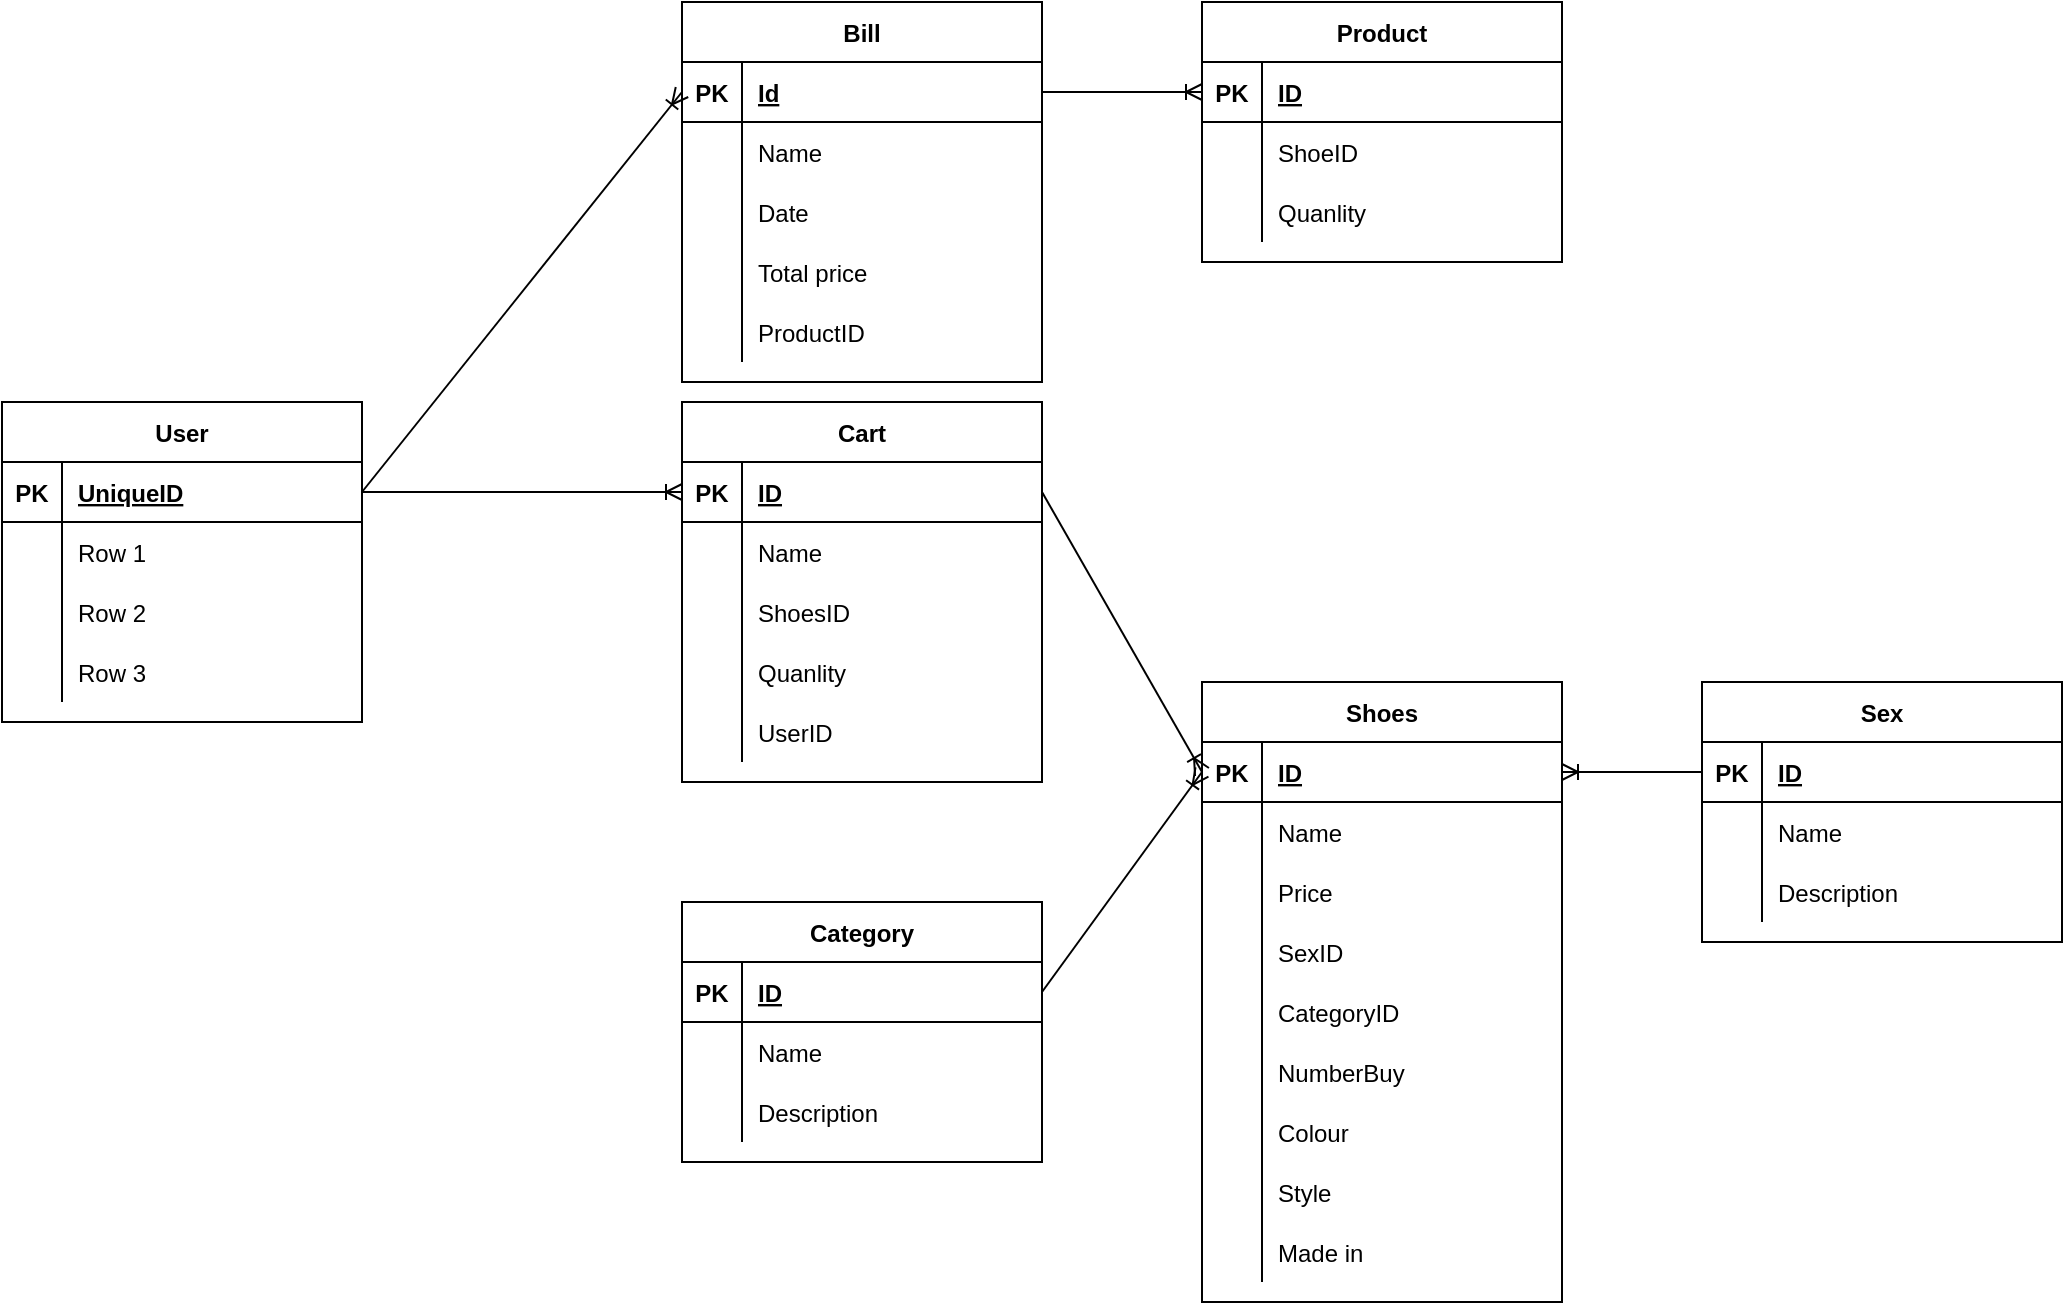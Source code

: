 <mxfile version="14.4.8" type="device"><diagram id="XvPfxsTJPOXD8KQ0q3t4" name="Page-1"><mxGraphModel dx="2272" dy="1894" grid="1" gridSize="10" guides="1" tooltips="1" connect="1" arrows="1" fold="1" page="1" pageScale="1" pageWidth="850" pageHeight="1100" math="0" shadow="0"><root><mxCell id="0"/><mxCell id="1" parent="0"/><mxCell id="mPLWmNlNvlaoWNMRBEPT-1" value="Category" style="shape=table;startSize=30;container=1;collapsible=1;childLayout=tableLayout;fixedRows=1;rowLines=0;fontStyle=1;align=center;resizeLast=1;" vertex="1" parent="1"><mxGeometry x="220" y="390" width="180" height="130" as="geometry"/></mxCell><mxCell id="mPLWmNlNvlaoWNMRBEPT-2" value="" style="shape=partialRectangle;collapsible=0;dropTarget=0;pointerEvents=0;fillColor=none;top=0;left=0;bottom=1;right=0;points=[[0,0.5],[1,0.5]];portConstraint=eastwest;" vertex="1" parent="mPLWmNlNvlaoWNMRBEPT-1"><mxGeometry y="30" width="180" height="30" as="geometry"/></mxCell><mxCell id="mPLWmNlNvlaoWNMRBEPT-3" value="PK" style="shape=partialRectangle;connectable=0;fillColor=none;top=0;left=0;bottom=0;right=0;fontStyle=1;overflow=hidden;" vertex="1" parent="mPLWmNlNvlaoWNMRBEPT-2"><mxGeometry width="30" height="30" as="geometry"/></mxCell><mxCell id="mPLWmNlNvlaoWNMRBEPT-4" value="ID" style="shape=partialRectangle;connectable=0;fillColor=none;top=0;left=0;bottom=0;right=0;align=left;spacingLeft=6;fontStyle=5;overflow=hidden;" vertex="1" parent="mPLWmNlNvlaoWNMRBEPT-2"><mxGeometry x="30" width="150" height="30" as="geometry"/></mxCell><mxCell id="mPLWmNlNvlaoWNMRBEPT-5" value="" style="shape=partialRectangle;collapsible=0;dropTarget=0;pointerEvents=0;fillColor=none;top=0;left=0;bottom=0;right=0;points=[[0,0.5],[1,0.5]];portConstraint=eastwest;" vertex="1" parent="mPLWmNlNvlaoWNMRBEPT-1"><mxGeometry y="60" width="180" height="30" as="geometry"/></mxCell><mxCell id="mPLWmNlNvlaoWNMRBEPT-6" value="" style="shape=partialRectangle;connectable=0;fillColor=none;top=0;left=0;bottom=0;right=0;editable=1;overflow=hidden;" vertex="1" parent="mPLWmNlNvlaoWNMRBEPT-5"><mxGeometry width="30" height="30" as="geometry"/></mxCell><mxCell id="mPLWmNlNvlaoWNMRBEPT-7" value="Name" style="shape=partialRectangle;connectable=0;fillColor=none;top=0;left=0;bottom=0;right=0;align=left;spacingLeft=6;overflow=hidden;" vertex="1" parent="mPLWmNlNvlaoWNMRBEPT-5"><mxGeometry x="30" width="150" height="30" as="geometry"/></mxCell><mxCell id="mPLWmNlNvlaoWNMRBEPT-8" value="" style="shape=partialRectangle;collapsible=0;dropTarget=0;pointerEvents=0;fillColor=none;top=0;left=0;bottom=0;right=0;points=[[0,0.5],[1,0.5]];portConstraint=eastwest;" vertex="1" parent="mPLWmNlNvlaoWNMRBEPT-1"><mxGeometry y="90" width="180" height="30" as="geometry"/></mxCell><mxCell id="mPLWmNlNvlaoWNMRBEPT-9" value="" style="shape=partialRectangle;connectable=0;fillColor=none;top=0;left=0;bottom=0;right=0;editable=1;overflow=hidden;" vertex="1" parent="mPLWmNlNvlaoWNMRBEPT-8"><mxGeometry width="30" height="30" as="geometry"/></mxCell><mxCell id="mPLWmNlNvlaoWNMRBEPT-10" value="Description" style="shape=partialRectangle;connectable=0;fillColor=none;top=0;left=0;bottom=0;right=0;align=left;spacingLeft=6;overflow=hidden;" vertex="1" parent="mPLWmNlNvlaoWNMRBEPT-8"><mxGeometry x="30" width="150" height="30" as="geometry"/></mxCell><mxCell id="mPLWmNlNvlaoWNMRBEPT-17" value="Shoes" style="shape=table;startSize=30;container=1;collapsible=1;childLayout=tableLayout;fixedRows=1;rowLines=0;fontStyle=1;align=center;resizeLast=1;" vertex="1" parent="1"><mxGeometry x="480" y="280" width="180" height="310" as="geometry"/></mxCell><mxCell id="mPLWmNlNvlaoWNMRBEPT-18" value="" style="shape=partialRectangle;collapsible=0;dropTarget=0;pointerEvents=0;fillColor=none;top=0;left=0;bottom=1;right=0;points=[[0,0.5],[1,0.5]];portConstraint=eastwest;" vertex="1" parent="mPLWmNlNvlaoWNMRBEPT-17"><mxGeometry y="30" width="180" height="30" as="geometry"/></mxCell><mxCell id="mPLWmNlNvlaoWNMRBEPT-19" value="PK" style="shape=partialRectangle;connectable=0;fillColor=none;top=0;left=0;bottom=0;right=0;fontStyle=1;overflow=hidden;" vertex="1" parent="mPLWmNlNvlaoWNMRBEPT-18"><mxGeometry width="30" height="30" as="geometry"/></mxCell><mxCell id="mPLWmNlNvlaoWNMRBEPT-20" value="ID" style="shape=partialRectangle;connectable=0;fillColor=none;top=0;left=0;bottom=0;right=0;align=left;spacingLeft=6;fontStyle=5;overflow=hidden;" vertex="1" parent="mPLWmNlNvlaoWNMRBEPT-18"><mxGeometry x="30" width="150" height="30" as="geometry"/></mxCell><mxCell id="mPLWmNlNvlaoWNMRBEPT-21" value="" style="shape=partialRectangle;collapsible=0;dropTarget=0;pointerEvents=0;fillColor=none;top=0;left=0;bottom=0;right=0;points=[[0,0.5],[1,0.5]];portConstraint=eastwest;" vertex="1" parent="mPLWmNlNvlaoWNMRBEPT-17"><mxGeometry y="60" width="180" height="30" as="geometry"/></mxCell><mxCell id="mPLWmNlNvlaoWNMRBEPT-22" value="" style="shape=partialRectangle;connectable=0;fillColor=none;top=0;left=0;bottom=0;right=0;editable=1;overflow=hidden;" vertex="1" parent="mPLWmNlNvlaoWNMRBEPT-21"><mxGeometry width="30" height="30" as="geometry"/></mxCell><mxCell id="mPLWmNlNvlaoWNMRBEPT-23" value="Name" style="shape=partialRectangle;connectable=0;fillColor=none;top=0;left=0;bottom=0;right=0;align=left;spacingLeft=6;overflow=hidden;" vertex="1" parent="mPLWmNlNvlaoWNMRBEPT-21"><mxGeometry x="30" width="150" height="30" as="geometry"/></mxCell><mxCell id="mPLWmNlNvlaoWNMRBEPT-24" value="" style="shape=partialRectangle;collapsible=0;dropTarget=0;pointerEvents=0;fillColor=none;top=0;left=0;bottom=0;right=0;points=[[0,0.5],[1,0.5]];portConstraint=eastwest;" vertex="1" parent="mPLWmNlNvlaoWNMRBEPT-17"><mxGeometry y="90" width="180" height="30" as="geometry"/></mxCell><mxCell id="mPLWmNlNvlaoWNMRBEPT-25" value="" style="shape=partialRectangle;connectable=0;fillColor=none;top=0;left=0;bottom=0;right=0;editable=1;overflow=hidden;" vertex="1" parent="mPLWmNlNvlaoWNMRBEPT-24"><mxGeometry width="30" height="30" as="geometry"/></mxCell><mxCell id="mPLWmNlNvlaoWNMRBEPT-26" value="Price" style="shape=partialRectangle;connectable=0;fillColor=none;top=0;left=0;bottom=0;right=0;align=left;spacingLeft=6;overflow=hidden;" vertex="1" parent="mPLWmNlNvlaoWNMRBEPT-24"><mxGeometry x="30" width="150" height="30" as="geometry"/></mxCell><mxCell id="mPLWmNlNvlaoWNMRBEPT-27" value="" style="shape=partialRectangle;collapsible=0;dropTarget=0;pointerEvents=0;fillColor=none;top=0;left=0;bottom=0;right=0;points=[[0,0.5],[1,0.5]];portConstraint=eastwest;" vertex="1" parent="mPLWmNlNvlaoWNMRBEPT-17"><mxGeometry y="120" width="180" height="30" as="geometry"/></mxCell><mxCell id="mPLWmNlNvlaoWNMRBEPT-28" value="" style="shape=partialRectangle;connectable=0;fillColor=none;top=0;left=0;bottom=0;right=0;editable=1;overflow=hidden;" vertex="1" parent="mPLWmNlNvlaoWNMRBEPT-27"><mxGeometry width="30" height="30" as="geometry"/></mxCell><mxCell id="mPLWmNlNvlaoWNMRBEPT-29" value="SexID" style="shape=partialRectangle;connectable=0;fillColor=none;top=0;left=0;bottom=0;right=0;align=left;spacingLeft=6;overflow=hidden;" vertex="1" parent="mPLWmNlNvlaoWNMRBEPT-27"><mxGeometry x="30" width="150" height="30" as="geometry"/></mxCell><mxCell id="mPLWmNlNvlaoWNMRBEPT-30" value="" style="shape=partialRectangle;collapsible=0;dropTarget=0;pointerEvents=0;fillColor=none;top=0;left=0;bottom=0;right=0;points=[[0,0.5],[1,0.5]];portConstraint=eastwest;" vertex="1" parent="mPLWmNlNvlaoWNMRBEPT-17"><mxGeometry y="150" width="180" height="30" as="geometry"/></mxCell><mxCell id="mPLWmNlNvlaoWNMRBEPT-31" value="" style="shape=partialRectangle;connectable=0;fillColor=none;top=0;left=0;bottom=0;right=0;editable=1;overflow=hidden;" vertex="1" parent="mPLWmNlNvlaoWNMRBEPT-30"><mxGeometry width="30" height="30" as="geometry"/></mxCell><mxCell id="mPLWmNlNvlaoWNMRBEPT-32" value="CategoryID" style="shape=partialRectangle;connectable=0;fillColor=none;top=0;left=0;bottom=0;right=0;align=left;spacingLeft=6;overflow=hidden;" vertex="1" parent="mPLWmNlNvlaoWNMRBEPT-30"><mxGeometry x="30" width="150" height="30" as="geometry"/></mxCell><mxCell id="mPLWmNlNvlaoWNMRBEPT-33" value="" style="shape=partialRectangle;collapsible=0;dropTarget=0;pointerEvents=0;fillColor=none;top=0;left=0;bottom=0;right=0;points=[[0,0.5],[1,0.5]];portConstraint=eastwest;" vertex="1" parent="mPLWmNlNvlaoWNMRBEPT-17"><mxGeometry y="180" width="180" height="30" as="geometry"/></mxCell><mxCell id="mPLWmNlNvlaoWNMRBEPT-34" value="" style="shape=partialRectangle;connectable=0;fillColor=none;top=0;left=0;bottom=0;right=0;editable=1;overflow=hidden;" vertex="1" parent="mPLWmNlNvlaoWNMRBEPT-33"><mxGeometry width="30" height="30" as="geometry"/></mxCell><mxCell id="mPLWmNlNvlaoWNMRBEPT-35" value="NumberBuy" style="shape=partialRectangle;connectable=0;fillColor=none;top=0;left=0;bottom=0;right=0;align=left;spacingLeft=6;overflow=hidden;" vertex="1" parent="mPLWmNlNvlaoWNMRBEPT-33"><mxGeometry x="30" width="150" height="30" as="geometry"/></mxCell><mxCell id="mPLWmNlNvlaoWNMRBEPT-98" value="" style="shape=partialRectangle;collapsible=0;dropTarget=0;pointerEvents=0;fillColor=none;top=0;left=0;bottom=0;right=0;points=[[0,0.5],[1,0.5]];portConstraint=eastwest;" vertex="1" parent="mPLWmNlNvlaoWNMRBEPT-17"><mxGeometry y="210" width="180" height="30" as="geometry"/></mxCell><mxCell id="mPLWmNlNvlaoWNMRBEPT-99" value="" style="shape=partialRectangle;connectable=0;fillColor=none;top=0;left=0;bottom=0;right=0;editable=1;overflow=hidden;" vertex="1" parent="mPLWmNlNvlaoWNMRBEPT-98"><mxGeometry width="30" height="30" as="geometry"/></mxCell><mxCell id="mPLWmNlNvlaoWNMRBEPT-100" value="Colour " style="shape=partialRectangle;connectable=0;fillColor=none;top=0;left=0;bottom=0;right=0;align=left;spacingLeft=6;overflow=hidden;" vertex="1" parent="mPLWmNlNvlaoWNMRBEPT-98"><mxGeometry x="30" width="150" height="30" as="geometry"/></mxCell><mxCell id="mPLWmNlNvlaoWNMRBEPT-101" value="" style="shape=partialRectangle;collapsible=0;dropTarget=0;pointerEvents=0;fillColor=none;top=0;left=0;bottom=0;right=0;points=[[0,0.5],[1,0.5]];portConstraint=eastwest;" vertex="1" parent="mPLWmNlNvlaoWNMRBEPT-17"><mxGeometry y="240" width="180" height="30" as="geometry"/></mxCell><mxCell id="mPLWmNlNvlaoWNMRBEPT-102" value="" style="shape=partialRectangle;connectable=0;fillColor=none;top=0;left=0;bottom=0;right=0;editable=1;overflow=hidden;" vertex="1" parent="mPLWmNlNvlaoWNMRBEPT-101"><mxGeometry width="30" height="30" as="geometry"/></mxCell><mxCell id="mPLWmNlNvlaoWNMRBEPT-103" value="Style" style="shape=partialRectangle;connectable=0;fillColor=none;top=0;left=0;bottom=0;right=0;align=left;spacingLeft=6;overflow=hidden;" vertex="1" parent="mPLWmNlNvlaoWNMRBEPT-101"><mxGeometry x="30" width="150" height="30" as="geometry"/></mxCell><mxCell id="mPLWmNlNvlaoWNMRBEPT-104" value="" style="shape=partialRectangle;collapsible=0;dropTarget=0;pointerEvents=0;fillColor=none;top=0;left=0;bottom=0;right=0;points=[[0,0.5],[1,0.5]];portConstraint=eastwest;" vertex="1" parent="mPLWmNlNvlaoWNMRBEPT-17"><mxGeometry y="270" width="180" height="30" as="geometry"/></mxCell><mxCell id="mPLWmNlNvlaoWNMRBEPT-105" value="" style="shape=partialRectangle;connectable=0;fillColor=none;top=0;left=0;bottom=0;right=0;editable=1;overflow=hidden;" vertex="1" parent="mPLWmNlNvlaoWNMRBEPT-104"><mxGeometry width="30" height="30" as="geometry"/></mxCell><mxCell id="mPLWmNlNvlaoWNMRBEPT-106" value="Made in" style="shape=partialRectangle;connectable=0;fillColor=none;top=0;left=0;bottom=0;right=0;align=left;spacingLeft=6;overflow=hidden;" vertex="1" parent="mPLWmNlNvlaoWNMRBEPT-104"><mxGeometry x="30" width="150" height="30" as="geometry"/></mxCell><mxCell id="mPLWmNlNvlaoWNMRBEPT-36" value="" style="fontSize=12;html=1;endArrow=ERoneToMany;exitX=1;exitY=0.5;exitDx=0;exitDy=0;entryX=0;entryY=0.5;entryDx=0;entryDy=0;" edge="1" parent="1" source="mPLWmNlNvlaoWNMRBEPT-2" target="mPLWmNlNvlaoWNMRBEPT-18"><mxGeometry width="100" height="100" relative="1" as="geometry"><mxPoint x="300" y="660" as="sourcePoint"/><mxPoint x="400" y="560" as="targetPoint"/></mxGeometry></mxCell><mxCell id="mPLWmNlNvlaoWNMRBEPT-37" value="Sex" style="shape=table;startSize=30;container=1;collapsible=1;childLayout=tableLayout;fixedRows=1;rowLines=0;fontStyle=1;align=center;resizeLast=1;" vertex="1" parent="1"><mxGeometry x="730" y="280" width="180" height="130" as="geometry"/></mxCell><mxCell id="mPLWmNlNvlaoWNMRBEPT-38" value="" style="shape=partialRectangle;collapsible=0;dropTarget=0;pointerEvents=0;fillColor=none;top=0;left=0;bottom=1;right=0;points=[[0,0.5],[1,0.5]];portConstraint=eastwest;" vertex="1" parent="mPLWmNlNvlaoWNMRBEPT-37"><mxGeometry y="30" width="180" height="30" as="geometry"/></mxCell><mxCell id="mPLWmNlNvlaoWNMRBEPT-39" value="PK" style="shape=partialRectangle;connectable=0;fillColor=none;top=0;left=0;bottom=0;right=0;fontStyle=1;overflow=hidden;" vertex="1" parent="mPLWmNlNvlaoWNMRBEPT-38"><mxGeometry width="30" height="30" as="geometry"/></mxCell><mxCell id="mPLWmNlNvlaoWNMRBEPT-40" value="ID" style="shape=partialRectangle;connectable=0;fillColor=none;top=0;left=0;bottom=0;right=0;align=left;spacingLeft=6;fontStyle=5;overflow=hidden;" vertex="1" parent="mPLWmNlNvlaoWNMRBEPT-38"><mxGeometry x="30" width="150" height="30" as="geometry"/></mxCell><mxCell id="mPLWmNlNvlaoWNMRBEPT-41" value="" style="shape=partialRectangle;collapsible=0;dropTarget=0;pointerEvents=0;fillColor=none;top=0;left=0;bottom=0;right=0;points=[[0,0.5],[1,0.5]];portConstraint=eastwest;" vertex="1" parent="mPLWmNlNvlaoWNMRBEPT-37"><mxGeometry y="60" width="180" height="30" as="geometry"/></mxCell><mxCell id="mPLWmNlNvlaoWNMRBEPT-42" value="" style="shape=partialRectangle;connectable=0;fillColor=none;top=0;left=0;bottom=0;right=0;editable=1;overflow=hidden;" vertex="1" parent="mPLWmNlNvlaoWNMRBEPT-41"><mxGeometry width="30" height="30" as="geometry"/></mxCell><mxCell id="mPLWmNlNvlaoWNMRBEPT-43" value="Name" style="shape=partialRectangle;connectable=0;fillColor=none;top=0;left=0;bottom=0;right=0;align=left;spacingLeft=6;overflow=hidden;" vertex="1" parent="mPLWmNlNvlaoWNMRBEPT-41"><mxGeometry x="30" width="150" height="30" as="geometry"/></mxCell><mxCell id="mPLWmNlNvlaoWNMRBEPT-44" value="" style="shape=partialRectangle;collapsible=0;dropTarget=0;pointerEvents=0;fillColor=none;top=0;left=0;bottom=0;right=0;points=[[0,0.5],[1,0.5]];portConstraint=eastwest;" vertex="1" parent="mPLWmNlNvlaoWNMRBEPT-37"><mxGeometry y="90" width="180" height="30" as="geometry"/></mxCell><mxCell id="mPLWmNlNvlaoWNMRBEPT-45" value="" style="shape=partialRectangle;connectable=0;fillColor=none;top=0;left=0;bottom=0;right=0;editable=1;overflow=hidden;" vertex="1" parent="mPLWmNlNvlaoWNMRBEPT-44"><mxGeometry width="30" height="30" as="geometry"/></mxCell><mxCell id="mPLWmNlNvlaoWNMRBEPT-46" value="Description" style="shape=partialRectangle;connectable=0;fillColor=none;top=0;left=0;bottom=0;right=0;align=left;spacingLeft=6;overflow=hidden;" vertex="1" parent="mPLWmNlNvlaoWNMRBEPT-44"><mxGeometry x="30" width="150" height="30" as="geometry"/></mxCell><mxCell id="mPLWmNlNvlaoWNMRBEPT-50" value="" style="fontSize=12;html=1;endArrow=ERoneToMany;exitX=0;exitY=0.5;exitDx=0;exitDy=0;entryX=1;entryY=0.5;entryDx=0;entryDy=0;" edge="1" parent="1" source="mPLWmNlNvlaoWNMRBEPT-38" target="mPLWmNlNvlaoWNMRBEPT-18"><mxGeometry width="100" height="100" relative="1" as="geometry"><mxPoint x="360" y="570" as="sourcePoint"/><mxPoint x="460" y="470" as="targetPoint"/></mxGeometry></mxCell><mxCell id="mPLWmNlNvlaoWNMRBEPT-51" value="Cart" style="shape=table;startSize=30;container=1;collapsible=1;childLayout=tableLayout;fixedRows=1;rowLines=0;fontStyle=1;align=center;resizeLast=1;" vertex="1" parent="1"><mxGeometry x="220" y="140" width="180" height="190" as="geometry"/></mxCell><mxCell id="mPLWmNlNvlaoWNMRBEPT-52" value="" style="shape=partialRectangle;collapsible=0;dropTarget=0;pointerEvents=0;fillColor=none;top=0;left=0;bottom=1;right=0;points=[[0,0.5],[1,0.5]];portConstraint=eastwest;" vertex="1" parent="mPLWmNlNvlaoWNMRBEPT-51"><mxGeometry y="30" width="180" height="30" as="geometry"/></mxCell><mxCell id="mPLWmNlNvlaoWNMRBEPT-53" value="PK" style="shape=partialRectangle;connectable=0;fillColor=none;top=0;left=0;bottom=0;right=0;fontStyle=1;overflow=hidden;" vertex="1" parent="mPLWmNlNvlaoWNMRBEPT-52"><mxGeometry width="30" height="30" as="geometry"/></mxCell><mxCell id="mPLWmNlNvlaoWNMRBEPT-54" value="ID" style="shape=partialRectangle;connectable=0;fillColor=none;top=0;left=0;bottom=0;right=0;align=left;spacingLeft=6;fontStyle=5;overflow=hidden;" vertex="1" parent="mPLWmNlNvlaoWNMRBEPT-52"><mxGeometry x="30" width="150" height="30" as="geometry"/></mxCell><mxCell id="mPLWmNlNvlaoWNMRBEPT-55" value="" style="shape=partialRectangle;collapsible=0;dropTarget=0;pointerEvents=0;fillColor=none;top=0;left=0;bottom=0;right=0;points=[[0,0.5],[1,0.5]];portConstraint=eastwest;" vertex="1" parent="mPLWmNlNvlaoWNMRBEPT-51"><mxGeometry y="60" width="180" height="30" as="geometry"/></mxCell><mxCell id="mPLWmNlNvlaoWNMRBEPT-56" value="" style="shape=partialRectangle;connectable=0;fillColor=none;top=0;left=0;bottom=0;right=0;editable=1;overflow=hidden;" vertex="1" parent="mPLWmNlNvlaoWNMRBEPT-55"><mxGeometry width="30" height="30" as="geometry"/></mxCell><mxCell id="mPLWmNlNvlaoWNMRBEPT-57" value="Name" style="shape=partialRectangle;connectable=0;fillColor=none;top=0;left=0;bottom=0;right=0;align=left;spacingLeft=6;overflow=hidden;" vertex="1" parent="mPLWmNlNvlaoWNMRBEPT-55"><mxGeometry x="30" width="150" height="30" as="geometry"/></mxCell><mxCell id="mPLWmNlNvlaoWNMRBEPT-64" value="" style="shape=partialRectangle;collapsible=0;dropTarget=0;pointerEvents=0;fillColor=none;top=0;left=0;bottom=0;right=0;points=[[0,0.5],[1,0.5]];portConstraint=eastwest;" vertex="1" parent="mPLWmNlNvlaoWNMRBEPT-51"><mxGeometry y="90" width="180" height="30" as="geometry"/></mxCell><mxCell id="mPLWmNlNvlaoWNMRBEPT-65" value="" style="shape=partialRectangle;connectable=0;fillColor=none;top=0;left=0;bottom=0;right=0;editable=1;overflow=hidden;" vertex="1" parent="mPLWmNlNvlaoWNMRBEPT-64"><mxGeometry width="30" height="30" as="geometry"/></mxCell><mxCell id="mPLWmNlNvlaoWNMRBEPT-66" value="ShoesID" style="shape=partialRectangle;connectable=0;fillColor=none;top=0;left=0;bottom=0;right=0;align=left;spacingLeft=6;overflow=hidden;" vertex="1" parent="mPLWmNlNvlaoWNMRBEPT-64"><mxGeometry x="30" width="150" height="30" as="geometry"/></mxCell><mxCell id="mPLWmNlNvlaoWNMRBEPT-82" value="" style="shape=partialRectangle;collapsible=0;dropTarget=0;pointerEvents=0;fillColor=none;top=0;left=0;bottom=0;right=0;points=[[0,0.5],[1,0.5]];portConstraint=eastwest;" vertex="1" parent="mPLWmNlNvlaoWNMRBEPT-51"><mxGeometry y="120" width="180" height="30" as="geometry"/></mxCell><mxCell id="mPLWmNlNvlaoWNMRBEPT-83" value="" style="shape=partialRectangle;connectable=0;fillColor=none;top=0;left=0;bottom=0;right=0;editable=1;overflow=hidden;" vertex="1" parent="mPLWmNlNvlaoWNMRBEPT-82"><mxGeometry width="30" height="30" as="geometry"/></mxCell><mxCell id="mPLWmNlNvlaoWNMRBEPT-84" value="Quanlity" style="shape=partialRectangle;connectable=0;fillColor=none;top=0;left=0;bottom=0;right=0;align=left;spacingLeft=6;overflow=hidden;" vertex="1" parent="mPLWmNlNvlaoWNMRBEPT-82"><mxGeometry x="30" width="150" height="30" as="geometry"/></mxCell><mxCell id="mPLWmNlNvlaoWNMRBEPT-58" value="" style="shape=partialRectangle;collapsible=0;dropTarget=0;pointerEvents=0;fillColor=none;top=0;left=0;bottom=0;right=0;points=[[0,0.5],[1,0.5]];portConstraint=eastwest;" vertex="1" parent="mPLWmNlNvlaoWNMRBEPT-51"><mxGeometry y="150" width="180" height="30" as="geometry"/></mxCell><mxCell id="mPLWmNlNvlaoWNMRBEPT-59" value="" style="shape=partialRectangle;connectable=0;fillColor=none;top=0;left=0;bottom=0;right=0;editable=1;overflow=hidden;" vertex="1" parent="mPLWmNlNvlaoWNMRBEPT-58"><mxGeometry width="30" height="30" as="geometry"/></mxCell><mxCell id="mPLWmNlNvlaoWNMRBEPT-60" value="UserID" style="shape=partialRectangle;connectable=0;fillColor=none;top=0;left=0;bottom=0;right=0;align=left;spacingLeft=6;overflow=hidden;" vertex="1" parent="mPLWmNlNvlaoWNMRBEPT-58"><mxGeometry x="30" width="150" height="30" as="geometry"/></mxCell><mxCell id="mPLWmNlNvlaoWNMRBEPT-67" value="" style="fontSize=12;html=1;endArrow=ERoneToMany;exitX=1;exitY=0.5;exitDx=0;exitDy=0;entryX=0;entryY=0.5;entryDx=0;entryDy=0;" edge="1" parent="1" source="mPLWmNlNvlaoWNMRBEPT-52" target="mPLWmNlNvlaoWNMRBEPT-18"><mxGeometry width="100" height="100" relative="1" as="geometry"><mxPoint x="500" y="230" as="sourcePoint"/><mxPoint x="600" y="130" as="targetPoint"/></mxGeometry></mxCell><mxCell id="mPLWmNlNvlaoWNMRBEPT-68" value="User" style="shape=table;startSize=30;container=1;collapsible=1;childLayout=tableLayout;fixedRows=1;rowLines=0;fontStyle=1;align=center;resizeLast=1;" vertex="1" parent="1"><mxGeometry x="-120" y="140" width="180" height="160" as="geometry"/></mxCell><mxCell id="mPLWmNlNvlaoWNMRBEPT-69" value="" style="shape=partialRectangle;collapsible=0;dropTarget=0;pointerEvents=0;fillColor=none;top=0;left=0;bottom=1;right=0;points=[[0,0.5],[1,0.5]];portConstraint=eastwest;" vertex="1" parent="mPLWmNlNvlaoWNMRBEPT-68"><mxGeometry y="30" width="180" height="30" as="geometry"/></mxCell><mxCell id="mPLWmNlNvlaoWNMRBEPT-70" value="PK" style="shape=partialRectangle;connectable=0;fillColor=none;top=0;left=0;bottom=0;right=0;fontStyle=1;overflow=hidden;" vertex="1" parent="mPLWmNlNvlaoWNMRBEPT-69"><mxGeometry width="30" height="30" as="geometry"/></mxCell><mxCell id="mPLWmNlNvlaoWNMRBEPT-71" value="UniqueID" style="shape=partialRectangle;connectable=0;fillColor=none;top=0;left=0;bottom=0;right=0;align=left;spacingLeft=6;fontStyle=5;overflow=hidden;" vertex="1" parent="mPLWmNlNvlaoWNMRBEPT-69"><mxGeometry x="30" width="150" height="30" as="geometry"/></mxCell><mxCell id="mPLWmNlNvlaoWNMRBEPT-72" value="" style="shape=partialRectangle;collapsible=0;dropTarget=0;pointerEvents=0;fillColor=none;top=0;left=0;bottom=0;right=0;points=[[0,0.5],[1,0.5]];portConstraint=eastwest;" vertex="1" parent="mPLWmNlNvlaoWNMRBEPT-68"><mxGeometry y="60" width="180" height="30" as="geometry"/></mxCell><mxCell id="mPLWmNlNvlaoWNMRBEPT-73" value="" style="shape=partialRectangle;connectable=0;fillColor=none;top=0;left=0;bottom=0;right=0;editable=1;overflow=hidden;" vertex="1" parent="mPLWmNlNvlaoWNMRBEPT-72"><mxGeometry width="30" height="30" as="geometry"/></mxCell><mxCell id="mPLWmNlNvlaoWNMRBEPT-74" value="Row 1" style="shape=partialRectangle;connectable=0;fillColor=none;top=0;left=0;bottom=0;right=0;align=left;spacingLeft=6;overflow=hidden;" vertex="1" parent="mPLWmNlNvlaoWNMRBEPT-72"><mxGeometry x="30" width="150" height="30" as="geometry"/></mxCell><mxCell id="mPLWmNlNvlaoWNMRBEPT-75" value="" style="shape=partialRectangle;collapsible=0;dropTarget=0;pointerEvents=0;fillColor=none;top=0;left=0;bottom=0;right=0;points=[[0,0.5],[1,0.5]];portConstraint=eastwest;" vertex="1" parent="mPLWmNlNvlaoWNMRBEPT-68"><mxGeometry y="90" width="180" height="30" as="geometry"/></mxCell><mxCell id="mPLWmNlNvlaoWNMRBEPT-76" value="" style="shape=partialRectangle;connectable=0;fillColor=none;top=0;left=0;bottom=0;right=0;editable=1;overflow=hidden;" vertex="1" parent="mPLWmNlNvlaoWNMRBEPT-75"><mxGeometry width="30" height="30" as="geometry"/></mxCell><mxCell id="mPLWmNlNvlaoWNMRBEPT-77" value="Row 2" style="shape=partialRectangle;connectable=0;fillColor=none;top=0;left=0;bottom=0;right=0;align=left;spacingLeft=6;overflow=hidden;" vertex="1" parent="mPLWmNlNvlaoWNMRBEPT-75"><mxGeometry x="30" width="150" height="30" as="geometry"/></mxCell><mxCell id="mPLWmNlNvlaoWNMRBEPT-78" value="" style="shape=partialRectangle;collapsible=0;dropTarget=0;pointerEvents=0;fillColor=none;top=0;left=0;bottom=0;right=0;points=[[0,0.5],[1,0.5]];portConstraint=eastwest;" vertex="1" parent="mPLWmNlNvlaoWNMRBEPT-68"><mxGeometry y="120" width="180" height="30" as="geometry"/></mxCell><mxCell id="mPLWmNlNvlaoWNMRBEPT-79" value="" style="shape=partialRectangle;connectable=0;fillColor=none;top=0;left=0;bottom=0;right=0;editable=1;overflow=hidden;" vertex="1" parent="mPLWmNlNvlaoWNMRBEPT-78"><mxGeometry width="30" height="30" as="geometry"/></mxCell><mxCell id="mPLWmNlNvlaoWNMRBEPT-80" value="Row 3" style="shape=partialRectangle;connectable=0;fillColor=none;top=0;left=0;bottom=0;right=0;align=left;spacingLeft=6;overflow=hidden;" vertex="1" parent="mPLWmNlNvlaoWNMRBEPT-78"><mxGeometry x="30" width="150" height="30" as="geometry"/></mxCell><mxCell id="mPLWmNlNvlaoWNMRBEPT-81" value="" style="fontSize=12;html=1;endArrow=ERoneToMany;exitX=1;exitY=0.5;exitDx=0;exitDy=0;entryX=0;entryY=0.5;entryDx=0;entryDy=0;" edge="1" parent="1" source="mPLWmNlNvlaoWNMRBEPT-69" target="mPLWmNlNvlaoWNMRBEPT-52"><mxGeometry width="100" height="100" relative="1" as="geometry"><mxPoint x="640" y="150" as="sourcePoint"/><mxPoint x="740" y="50" as="targetPoint"/></mxGeometry></mxCell><mxCell id="mPLWmNlNvlaoWNMRBEPT-85" value="Bill" style="shape=table;startSize=30;container=1;collapsible=1;childLayout=tableLayout;fixedRows=1;rowLines=0;fontStyle=1;align=center;resizeLast=1;" vertex="1" parent="1"><mxGeometry x="220" y="-60" width="180" height="190" as="geometry"/></mxCell><mxCell id="mPLWmNlNvlaoWNMRBEPT-86" value="" style="shape=partialRectangle;collapsible=0;dropTarget=0;pointerEvents=0;fillColor=none;top=0;left=0;bottom=1;right=0;points=[[0,0.5],[1,0.5]];portConstraint=eastwest;" vertex="1" parent="mPLWmNlNvlaoWNMRBEPT-85"><mxGeometry y="30" width="180" height="30" as="geometry"/></mxCell><mxCell id="mPLWmNlNvlaoWNMRBEPT-87" value="PK" style="shape=partialRectangle;connectable=0;fillColor=none;top=0;left=0;bottom=0;right=0;fontStyle=1;overflow=hidden;" vertex="1" parent="mPLWmNlNvlaoWNMRBEPT-86"><mxGeometry width="30" height="30" as="geometry"/></mxCell><mxCell id="mPLWmNlNvlaoWNMRBEPT-88" value="Id" style="shape=partialRectangle;connectable=0;fillColor=none;top=0;left=0;bottom=0;right=0;align=left;spacingLeft=6;fontStyle=5;overflow=hidden;" vertex="1" parent="mPLWmNlNvlaoWNMRBEPT-86"><mxGeometry x="30" width="150" height="30" as="geometry"/></mxCell><mxCell id="mPLWmNlNvlaoWNMRBEPT-89" value="" style="shape=partialRectangle;collapsible=0;dropTarget=0;pointerEvents=0;fillColor=none;top=0;left=0;bottom=0;right=0;points=[[0,0.5],[1,0.5]];portConstraint=eastwest;" vertex="1" parent="mPLWmNlNvlaoWNMRBEPT-85"><mxGeometry y="60" width="180" height="30" as="geometry"/></mxCell><mxCell id="mPLWmNlNvlaoWNMRBEPT-90" value="" style="shape=partialRectangle;connectable=0;fillColor=none;top=0;left=0;bottom=0;right=0;editable=1;overflow=hidden;" vertex="1" parent="mPLWmNlNvlaoWNMRBEPT-89"><mxGeometry width="30" height="30" as="geometry"/></mxCell><mxCell id="mPLWmNlNvlaoWNMRBEPT-91" value="Name" style="shape=partialRectangle;connectable=0;fillColor=none;top=0;left=0;bottom=0;right=0;align=left;spacingLeft=6;overflow=hidden;" vertex="1" parent="mPLWmNlNvlaoWNMRBEPT-89"><mxGeometry x="30" width="150" height="30" as="geometry"/></mxCell><mxCell id="mPLWmNlNvlaoWNMRBEPT-92" value="" style="shape=partialRectangle;collapsible=0;dropTarget=0;pointerEvents=0;fillColor=none;top=0;left=0;bottom=0;right=0;points=[[0,0.5],[1,0.5]];portConstraint=eastwest;" vertex="1" parent="mPLWmNlNvlaoWNMRBEPT-85"><mxGeometry y="90" width="180" height="30" as="geometry"/></mxCell><mxCell id="mPLWmNlNvlaoWNMRBEPT-93" value="" style="shape=partialRectangle;connectable=0;fillColor=none;top=0;left=0;bottom=0;right=0;editable=1;overflow=hidden;" vertex="1" parent="mPLWmNlNvlaoWNMRBEPT-92"><mxGeometry width="30" height="30" as="geometry"/></mxCell><mxCell id="mPLWmNlNvlaoWNMRBEPT-94" value="Date" style="shape=partialRectangle;connectable=0;fillColor=none;top=0;left=0;bottom=0;right=0;align=left;spacingLeft=6;overflow=hidden;" vertex="1" parent="mPLWmNlNvlaoWNMRBEPT-92"><mxGeometry x="30" width="150" height="30" as="geometry"/></mxCell><mxCell id="mPLWmNlNvlaoWNMRBEPT-122" value="" style="shape=partialRectangle;collapsible=0;dropTarget=0;pointerEvents=0;fillColor=none;top=0;left=0;bottom=0;right=0;points=[[0,0.5],[1,0.5]];portConstraint=eastwest;" vertex="1" parent="mPLWmNlNvlaoWNMRBEPT-85"><mxGeometry y="120" width="180" height="30" as="geometry"/></mxCell><mxCell id="mPLWmNlNvlaoWNMRBEPT-123" value="" style="shape=partialRectangle;connectable=0;fillColor=none;top=0;left=0;bottom=0;right=0;editable=1;overflow=hidden;" vertex="1" parent="mPLWmNlNvlaoWNMRBEPT-122"><mxGeometry width="30" height="30" as="geometry"/></mxCell><mxCell id="mPLWmNlNvlaoWNMRBEPT-124" value="Total price" style="shape=partialRectangle;connectable=0;fillColor=none;top=0;left=0;bottom=0;right=0;align=left;spacingLeft=6;overflow=hidden;" vertex="1" parent="mPLWmNlNvlaoWNMRBEPT-122"><mxGeometry x="30" width="150" height="30" as="geometry"/></mxCell><mxCell id="mPLWmNlNvlaoWNMRBEPT-95" value="" style="shape=partialRectangle;collapsible=0;dropTarget=0;pointerEvents=0;fillColor=none;top=0;left=0;bottom=0;right=0;points=[[0,0.5],[1,0.5]];portConstraint=eastwest;" vertex="1" parent="mPLWmNlNvlaoWNMRBEPT-85"><mxGeometry y="150" width="180" height="30" as="geometry"/></mxCell><mxCell id="mPLWmNlNvlaoWNMRBEPT-96" value="" style="shape=partialRectangle;connectable=0;fillColor=none;top=0;left=0;bottom=0;right=0;editable=1;overflow=hidden;" vertex="1" parent="mPLWmNlNvlaoWNMRBEPT-95"><mxGeometry width="30" height="30" as="geometry"/></mxCell><mxCell id="mPLWmNlNvlaoWNMRBEPT-97" value="ProductID" style="shape=partialRectangle;connectable=0;fillColor=none;top=0;left=0;bottom=0;right=0;align=left;spacingLeft=6;overflow=hidden;" vertex="1" parent="mPLWmNlNvlaoWNMRBEPT-95"><mxGeometry x="30" width="150" height="30" as="geometry"/></mxCell><mxCell id="mPLWmNlNvlaoWNMRBEPT-107" value="Product" style="shape=table;startSize=30;container=1;collapsible=1;childLayout=tableLayout;fixedRows=1;rowLines=0;fontStyle=1;align=center;resizeLast=1;" vertex="1" parent="1"><mxGeometry x="480" y="-60" width="180" height="130" as="geometry"/></mxCell><mxCell id="mPLWmNlNvlaoWNMRBEPT-108" value="" style="shape=partialRectangle;collapsible=0;dropTarget=0;pointerEvents=0;fillColor=none;top=0;left=0;bottom=1;right=0;points=[[0,0.5],[1,0.5]];portConstraint=eastwest;" vertex="1" parent="mPLWmNlNvlaoWNMRBEPT-107"><mxGeometry y="30" width="180" height="30" as="geometry"/></mxCell><mxCell id="mPLWmNlNvlaoWNMRBEPT-109" value="PK" style="shape=partialRectangle;connectable=0;fillColor=none;top=0;left=0;bottom=0;right=0;fontStyle=1;overflow=hidden;" vertex="1" parent="mPLWmNlNvlaoWNMRBEPT-108"><mxGeometry width="30" height="30" as="geometry"/></mxCell><mxCell id="mPLWmNlNvlaoWNMRBEPT-110" value="ID" style="shape=partialRectangle;connectable=0;fillColor=none;top=0;left=0;bottom=0;right=0;align=left;spacingLeft=6;fontStyle=5;overflow=hidden;" vertex="1" parent="mPLWmNlNvlaoWNMRBEPT-108"><mxGeometry x="30" width="150" height="30" as="geometry"/></mxCell><mxCell id="mPLWmNlNvlaoWNMRBEPT-111" value="" style="shape=partialRectangle;collapsible=0;dropTarget=0;pointerEvents=0;fillColor=none;top=0;left=0;bottom=0;right=0;points=[[0,0.5],[1,0.5]];portConstraint=eastwest;" vertex="1" parent="mPLWmNlNvlaoWNMRBEPT-107"><mxGeometry y="60" width="180" height="30" as="geometry"/></mxCell><mxCell id="mPLWmNlNvlaoWNMRBEPT-112" value="" style="shape=partialRectangle;connectable=0;fillColor=none;top=0;left=0;bottom=0;right=0;editable=1;overflow=hidden;" vertex="1" parent="mPLWmNlNvlaoWNMRBEPT-111"><mxGeometry width="30" height="30" as="geometry"/></mxCell><mxCell id="mPLWmNlNvlaoWNMRBEPT-113" value="ShoeID" style="shape=partialRectangle;connectable=0;fillColor=none;top=0;left=0;bottom=0;right=0;align=left;spacingLeft=6;overflow=hidden;" vertex="1" parent="mPLWmNlNvlaoWNMRBEPT-111"><mxGeometry x="30" width="150" height="30" as="geometry"/></mxCell><mxCell id="mPLWmNlNvlaoWNMRBEPT-114" value="" style="shape=partialRectangle;collapsible=0;dropTarget=0;pointerEvents=0;fillColor=none;top=0;left=0;bottom=0;right=0;points=[[0,0.5],[1,0.5]];portConstraint=eastwest;" vertex="1" parent="mPLWmNlNvlaoWNMRBEPT-107"><mxGeometry y="90" width="180" height="30" as="geometry"/></mxCell><mxCell id="mPLWmNlNvlaoWNMRBEPT-115" value="" style="shape=partialRectangle;connectable=0;fillColor=none;top=0;left=0;bottom=0;right=0;editable=1;overflow=hidden;" vertex="1" parent="mPLWmNlNvlaoWNMRBEPT-114"><mxGeometry width="30" height="30" as="geometry"/></mxCell><mxCell id="mPLWmNlNvlaoWNMRBEPT-116" value="Quanlity" style="shape=partialRectangle;connectable=0;fillColor=none;top=0;left=0;bottom=0;right=0;align=left;spacingLeft=6;overflow=hidden;" vertex="1" parent="mPLWmNlNvlaoWNMRBEPT-114"><mxGeometry x="30" width="150" height="30" as="geometry"/></mxCell><mxCell id="mPLWmNlNvlaoWNMRBEPT-120" value="" style="fontSize=12;html=1;endArrow=ERoneToMany;entryX=0;entryY=0.5;entryDx=0;entryDy=0;exitX=1;exitY=0.5;exitDx=0;exitDy=0;" edge="1" parent="1" source="mPLWmNlNvlaoWNMRBEPT-69" target="mPLWmNlNvlaoWNMRBEPT-86"><mxGeometry width="100" height="100" relative="1" as="geometry"><mxPoint x="-80" y="570" as="sourcePoint"/><mxPoint x="20" y="470" as="targetPoint"/></mxGeometry></mxCell><mxCell id="mPLWmNlNvlaoWNMRBEPT-121" value="" style="fontSize=12;html=1;endArrow=ERoneToMany;entryX=0;entryY=0.5;entryDx=0;entryDy=0;exitX=1;exitY=0.5;exitDx=0;exitDy=0;" edge="1" parent="1" source="mPLWmNlNvlaoWNMRBEPT-86" target="mPLWmNlNvlaoWNMRBEPT-108"><mxGeometry width="100" height="100" relative="1" as="geometry"><mxPoint x="70" y="195" as="sourcePoint"/><mxPoint x="230" y="-5" as="targetPoint"/></mxGeometry></mxCell></root></mxGraphModel></diagram></mxfile>